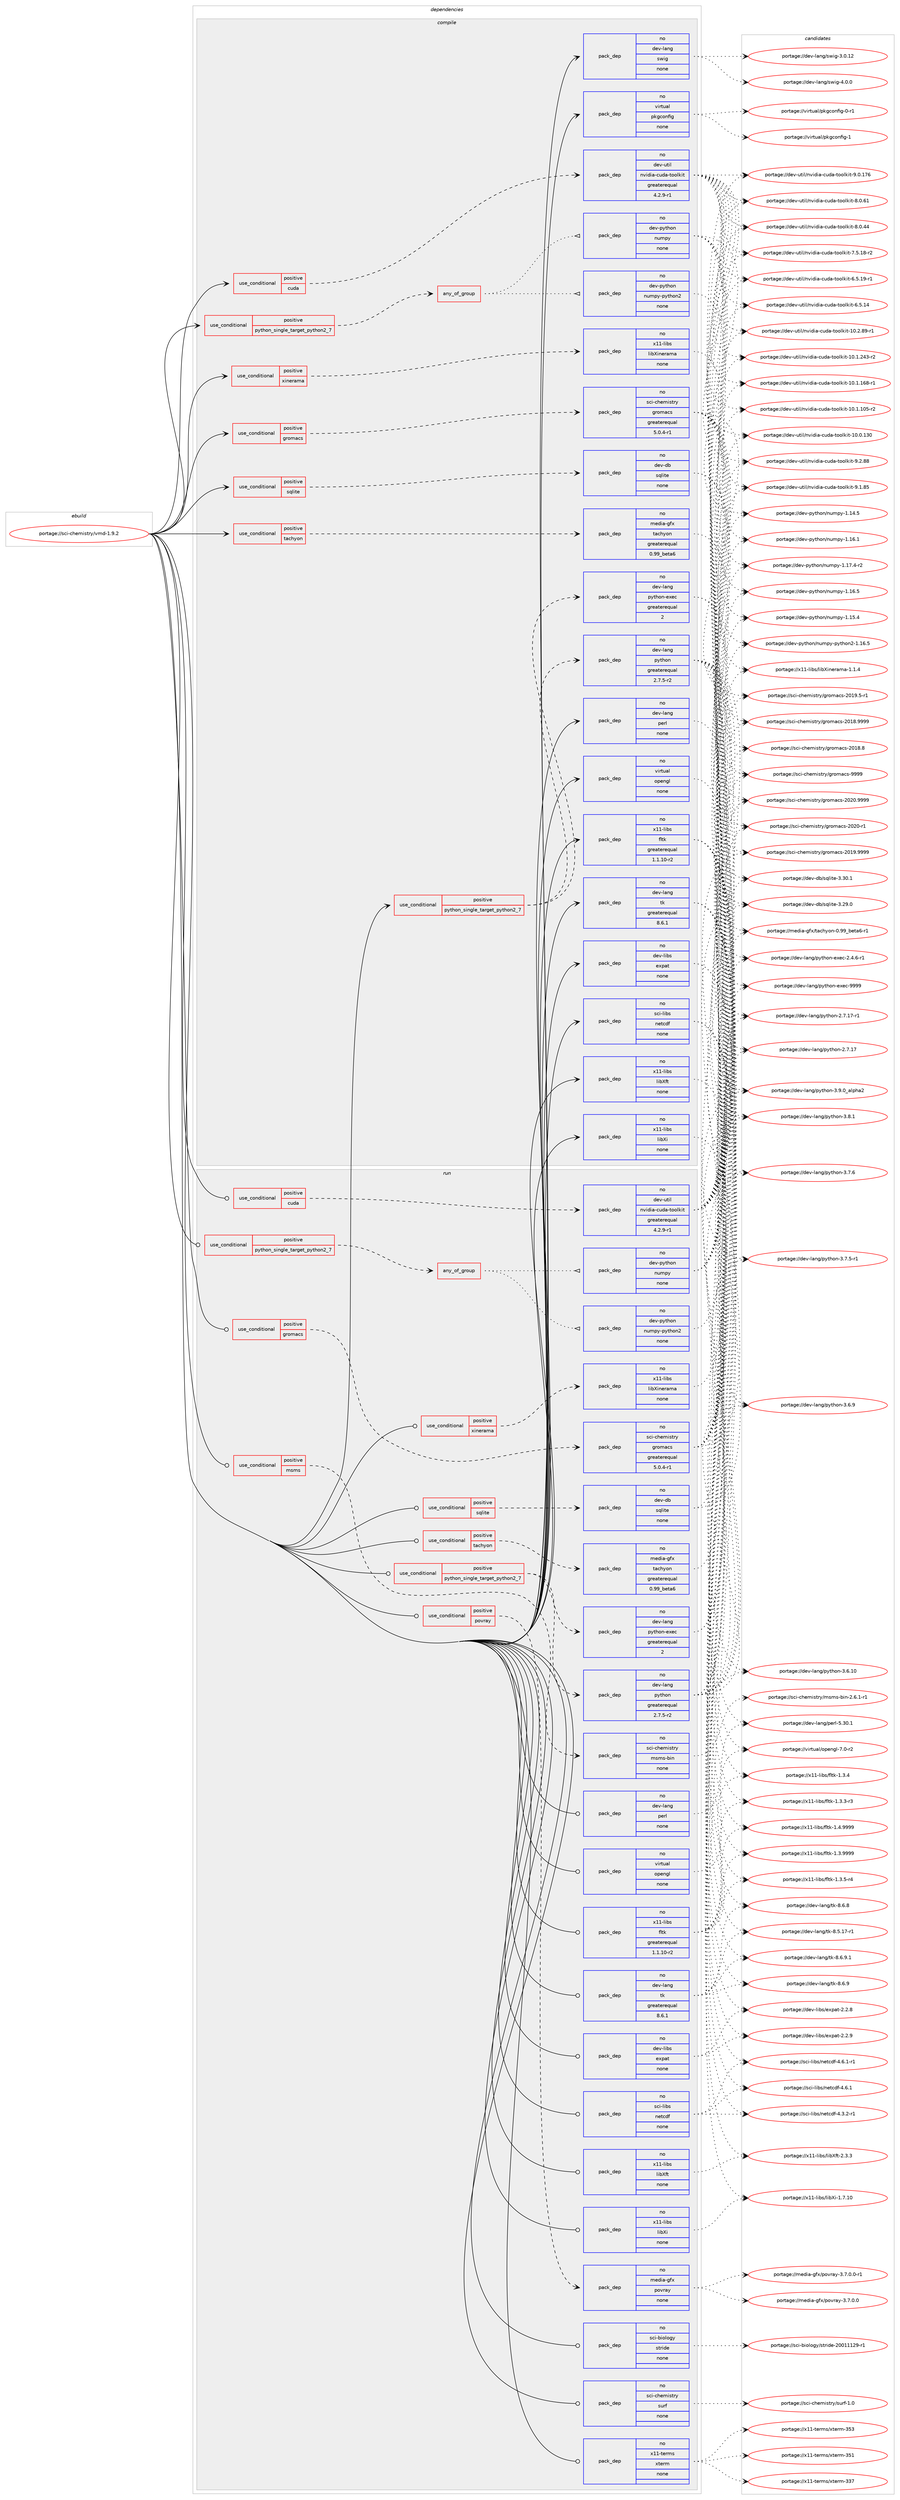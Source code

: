 digraph prolog {

# *************
# Graph options
# *************

newrank=true;
concentrate=true;
compound=true;
graph [rankdir=LR,fontname=Helvetica,fontsize=10,ranksep=1.5];#, ranksep=2.5, nodesep=0.2];
edge  [arrowhead=vee];
node  [fontname=Helvetica,fontsize=10];

# **********
# The ebuild
# **********

subgraph cluster_leftcol {
color=gray;
rank=same;
label=<<i>ebuild</i>>;
id [label="portage://sci-chemistry/vmd-1.9.2", color=red, width=4, href="../sci-chemistry/vmd-1.9.2.svg"];
}

# ****************
# The dependencies
# ****************

subgraph cluster_midcol {
color=gray;
label=<<i>dependencies</i>>;
subgraph cluster_compile {
fillcolor="#eeeeee";
style=filled;
label=<<i>compile</i>>;
subgraph cond17496 {
dependency88227 [label=<<TABLE BORDER="0" CELLBORDER="1" CELLSPACING="0" CELLPADDING="4"><TR><TD ROWSPAN="3" CELLPADDING="10">use_conditional</TD></TR><TR><TD>positive</TD></TR><TR><TD>cuda</TD></TR></TABLE>>, shape=none, color=red];
subgraph pack69171 {
dependency88228 [label=<<TABLE BORDER="0" CELLBORDER="1" CELLSPACING="0" CELLPADDING="4" WIDTH="220"><TR><TD ROWSPAN="6" CELLPADDING="30">pack_dep</TD></TR><TR><TD WIDTH="110">no</TD></TR><TR><TD>dev-util</TD></TR><TR><TD>nvidia-cuda-toolkit</TD></TR><TR><TD>greaterequal</TD></TR><TR><TD>4.2.9-r1</TD></TR></TABLE>>, shape=none, color=blue];
}
dependency88227:e -> dependency88228:w [weight=20,style="dashed",arrowhead="vee"];
}
id:e -> dependency88227:w [weight=20,style="solid",arrowhead="vee"];
subgraph cond17497 {
dependency88229 [label=<<TABLE BORDER="0" CELLBORDER="1" CELLSPACING="0" CELLPADDING="4"><TR><TD ROWSPAN="3" CELLPADDING="10">use_conditional</TD></TR><TR><TD>positive</TD></TR><TR><TD>gromacs</TD></TR></TABLE>>, shape=none, color=red];
subgraph pack69172 {
dependency88230 [label=<<TABLE BORDER="0" CELLBORDER="1" CELLSPACING="0" CELLPADDING="4" WIDTH="220"><TR><TD ROWSPAN="6" CELLPADDING="30">pack_dep</TD></TR><TR><TD WIDTH="110">no</TD></TR><TR><TD>sci-chemistry</TD></TR><TR><TD>gromacs</TD></TR><TR><TD>greaterequal</TD></TR><TR><TD>5.0.4-r1</TD></TR></TABLE>>, shape=none, color=blue];
}
dependency88229:e -> dependency88230:w [weight=20,style="dashed",arrowhead="vee"];
}
id:e -> dependency88229:w [weight=20,style="solid",arrowhead="vee"];
subgraph cond17498 {
dependency88231 [label=<<TABLE BORDER="0" CELLBORDER="1" CELLSPACING="0" CELLPADDING="4"><TR><TD ROWSPAN="3" CELLPADDING="10">use_conditional</TD></TR><TR><TD>positive</TD></TR><TR><TD>python_single_target_python2_7</TD></TR></TABLE>>, shape=none, color=red];
subgraph any1487 {
dependency88232 [label=<<TABLE BORDER="0" CELLBORDER="1" CELLSPACING="0" CELLPADDING="4"><TR><TD CELLPADDING="10">any_of_group</TD></TR></TABLE>>, shape=none, color=red];subgraph pack69173 {
dependency88233 [label=<<TABLE BORDER="0" CELLBORDER="1" CELLSPACING="0" CELLPADDING="4" WIDTH="220"><TR><TD ROWSPAN="6" CELLPADDING="30">pack_dep</TD></TR><TR><TD WIDTH="110">no</TD></TR><TR><TD>dev-python</TD></TR><TR><TD>numpy-python2</TD></TR><TR><TD>none</TD></TR><TR><TD></TD></TR></TABLE>>, shape=none, color=blue];
}
dependency88232:e -> dependency88233:w [weight=20,style="dotted",arrowhead="oinv"];
subgraph pack69174 {
dependency88234 [label=<<TABLE BORDER="0" CELLBORDER="1" CELLSPACING="0" CELLPADDING="4" WIDTH="220"><TR><TD ROWSPAN="6" CELLPADDING="30">pack_dep</TD></TR><TR><TD WIDTH="110">no</TD></TR><TR><TD>dev-python</TD></TR><TR><TD>numpy</TD></TR><TR><TD>none</TD></TR><TR><TD></TD></TR></TABLE>>, shape=none, color=blue];
}
dependency88232:e -> dependency88234:w [weight=20,style="dotted",arrowhead="oinv"];
}
dependency88231:e -> dependency88232:w [weight=20,style="dashed",arrowhead="vee"];
}
id:e -> dependency88231:w [weight=20,style="solid",arrowhead="vee"];
subgraph cond17499 {
dependency88235 [label=<<TABLE BORDER="0" CELLBORDER="1" CELLSPACING="0" CELLPADDING="4"><TR><TD ROWSPAN="3" CELLPADDING="10">use_conditional</TD></TR><TR><TD>positive</TD></TR><TR><TD>python_single_target_python2_7</TD></TR></TABLE>>, shape=none, color=red];
subgraph pack69175 {
dependency88236 [label=<<TABLE BORDER="0" CELLBORDER="1" CELLSPACING="0" CELLPADDING="4" WIDTH="220"><TR><TD ROWSPAN="6" CELLPADDING="30">pack_dep</TD></TR><TR><TD WIDTH="110">no</TD></TR><TR><TD>dev-lang</TD></TR><TR><TD>python</TD></TR><TR><TD>greaterequal</TD></TR><TR><TD>2.7.5-r2</TD></TR></TABLE>>, shape=none, color=blue];
}
dependency88235:e -> dependency88236:w [weight=20,style="dashed",arrowhead="vee"];
subgraph pack69176 {
dependency88237 [label=<<TABLE BORDER="0" CELLBORDER="1" CELLSPACING="0" CELLPADDING="4" WIDTH="220"><TR><TD ROWSPAN="6" CELLPADDING="30">pack_dep</TD></TR><TR><TD WIDTH="110">no</TD></TR><TR><TD>dev-lang</TD></TR><TR><TD>python-exec</TD></TR><TR><TD>greaterequal</TD></TR><TR><TD>2</TD></TR></TABLE>>, shape=none, color=blue];
}
dependency88235:e -> dependency88237:w [weight=20,style="dashed",arrowhead="vee"];
}
id:e -> dependency88235:w [weight=20,style="solid",arrowhead="vee"];
subgraph cond17500 {
dependency88238 [label=<<TABLE BORDER="0" CELLBORDER="1" CELLSPACING="0" CELLPADDING="4"><TR><TD ROWSPAN="3" CELLPADDING="10">use_conditional</TD></TR><TR><TD>positive</TD></TR><TR><TD>sqlite</TD></TR></TABLE>>, shape=none, color=red];
subgraph pack69177 {
dependency88239 [label=<<TABLE BORDER="0" CELLBORDER="1" CELLSPACING="0" CELLPADDING="4" WIDTH="220"><TR><TD ROWSPAN="6" CELLPADDING="30">pack_dep</TD></TR><TR><TD WIDTH="110">no</TD></TR><TR><TD>dev-db</TD></TR><TR><TD>sqlite</TD></TR><TR><TD>none</TD></TR><TR><TD></TD></TR></TABLE>>, shape=none, color=blue];
}
dependency88238:e -> dependency88239:w [weight=20,style="dashed",arrowhead="vee"];
}
id:e -> dependency88238:w [weight=20,style="solid",arrowhead="vee"];
subgraph cond17501 {
dependency88240 [label=<<TABLE BORDER="0" CELLBORDER="1" CELLSPACING="0" CELLPADDING="4"><TR><TD ROWSPAN="3" CELLPADDING="10">use_conditional</TD></TR><TR><TD>positive</TD></TR><TR><TD>tachyon</TD></TR></TABLE>>, shape=none, color=red];
subgraph pack69178 {
dependency88241 [label=<<TABLE BORDER="0" CELLBORDER="1" CELLSPACING="0" CELLPADDING="4" WIDTH="220"><TR><TD ROWSPAN="6" CELLPADDING="30">pack_dep</TD></TR><TR><TD WIDTH="110">no</TD></TR><TR><TD>media-gfx</TD></TR><TR><TD>tachyon</TD></TR><TR><TD>greaterequal</TD></TR><TR><TD>0.99_beta6</TD></TR></TABLE>>, shape=none, color=blue];
}
dependency88240:e -> dependency88241:w [weight=20,style="dashed",arrowhead="vee"];
}
id:e -> dependency88240:w [weight=20,style="solid",arrowhead="vee"];
subgraph cond17502 {
dependency88242 [label=<<TABLE BORDER="0" CELLBORDER="1" CELLSPACING="0" CELLPADDING="4"><TR><TD ROWSPAN="3" CELLPADDING="10">use_conditional</TD></TR><TR><TD>positive</TD></TR><TR><TD>xinerama</TD></TR></TABLE>>, shape=none, color=red];
subgraph pack69179 {
dependency88243 [label=<<TABLE BORDER="0" CELLBORDER="1" CELLSPACING="0" CELLPADDING="4" WIDTH="220"><TR><TD ROWSPAN="6" CELLPADDING="30">pack_dep</TD></TR><TR><TD WIDTH="110">no</TD></TR><TR><TD>x11-libs</TD></TR><TR><TD>libXinerama</TD></TR><TR><TD>none</TD></TR><TR><TD></TD></TR></TABLE>>, shape=none, color=blue];
}
dependency88242:e -> dependency88243:w [weight=20,style="dashed",arrowhead="vee"];
}
id:e -> dependency88242:w [weight=20,style="solid",arrowhead="vee"];
subgraph pack69180 {
dependency88244 [label=<<TABLE BORDER="0" CELLBORDER="1" CELLSPACING="0" CELLPADDING="4" WIDTH="220"><TR><TD ROWSPAN="6" CELLPADDING="30">pack_dep</TD></TR><TR><TD WIDTH="110">no</TD></TR><TR><TD>dev-lang</TD></TR><TR><TD>perl</TD></TR><TR><TD>none</TD></TR><TR><TD></TD></TR></TABLE>>, shape=none, color=blue];
}
id:e -> dependency88244:w [weight=20,style="solid",arrowhead="vee"];
subgraph pack69181 {
dependency88245 [label=<<TABLE BORDER="0" CELLBORDER="1" CELLSPACING="0" CELLPADDING="4" WIDTH="220"><TR><TD ROWSPAN="6" CELLPADDING="30">pack_dep</TD></TR><TR><TD WIDTH="110">no</TD></TR><TR><TD>dev-lang</TD></TR><TR><TD>swig</TD></TR><TR><TD>none</TD></TR><TR><TD></TD></TR></TABLE>>, shape=none, color=blue];
}
id:e -> dependency88245:w [weight=20,style="solid",arrowhead="vee"];
subgraph pack69182 {
dependency88246 [label=<<TABLE BORDER="0" CELLBORDER="1" CELLSPACING="0" CELLPADDING="4" WIDTH="220"><TR><TD ROWSPAN="6" CELLPADDING="30">pack_dep</TD></TR><TR><TD WIDTH="110">no</TD></TR><TR><TD>dev-lang</TD></TR><TR><TD>tk</TD></TR><TR><TD>greaterequal</TD></TR><TR><TD>8.6.1</TD></TR></TABLE>>, shape=none, color=blue];
}
id:e -> dependency88246:w [weight=20,style="solid",arrowhead="vee"];
subgraph pack69183 {
dependency88247 [label=<<TABLE BORDER="0" CELLBORDER="1" CELLSPACING="0" CELLPADDING="4" WIDTH="220"><TR><TD ROWSPAN="6" CELLPADDING="30">pack_dep</TD></TR><TR><TD WIDTH="110">no</TD></TR><TR><TD>dev-libs</TD></TR><TR><TD>expat</TD></TR><TR><TD>none</TD></TR><TR><TD></TD></TR></TABLE>>, shape=none, color=blue];
}
id:e -> dependency88247:w [weight=20,style="solid",arrowhead="vee"];
subgraph pack69184 {
dependency88248 [label=<<TABLE BORDER="0" CELLBORDER="1" CELLSPACING="0" CELLPADDING="4" WIDTH="220"><TR><TD ROWSPAN="6" CELLPADDING="30">pack_dep</TD></TR><TR><TD WIDTH="110">no</TD></TR><TR><TD>sci-libs</TD></TR><TR><TD>netcdf</TD></TR><TR><TD>none</TD></TR><TR><TD></TD></TR></TABLE>>, shape=none, color=blue];
}
id:e -> dependency88248:w [weight=20,style="solid",arrowhead="vee"];
subgraph pack69185 {
dependency88249 [label=<<TABLE BORDER="0" CELLBORDER="1" CELLSPACING="0" CELLPADDING="4" WIDTH="220"><TR><TD ROWSPAN="6" CELLPADDING="30">pack_dep</TD></TR><TR><TD WIDTH="110">no</TD></TR><TR><TD>virtual</TD></TR><TR><TD>opengl</TD></TR><TR><TD>none</TD></TR><TR><TD></TD></TR></TABLE>>, shape=none, color=blue];
}
id:e -> dependency88249:w [weight=20,style="solid",arrowhead="vee"];
subgraph pack69186 {
dependency88250 [label=<<TABLE BORDER="0" CELLBORDER="1" CELLSPACING="0" CELLPADDING="4" WIDTH="220"><TR><TD ROWSPAN="6" CELLPADDING="30">pack_dep</TD></TR><TR><TD WIDTH="110">no</TD></TR><TR><TD>virtual</TD></TR><TR><TD>pkgconfig</TD></TR><TR><TD>none</TD></TR><TR><TD></TD></TR></TABLE>>, shape=none, color=blue];
}
id:e -> dependency88250:w [weight=20,style="solid",arrowhead="vee"];
subgraph pack69187 {
dependency88251 [label=<<TABLE BORDER="0" CELLBORDER="1" CELLSPACING="0" CELLPADDING="4" WIDTH="220"><TR><TD ROWSPAN="6" CELLPADDING="30">pack_dep</TD></TR><TR><TD WIDTH="110">no</TD></TR><TR><TD>x11-libs</TD></TR><TR><TD>fltk</TD></TR><TR><TD>greaterequal</TD></TR><TR><TD>1.1.10-r2</TD></TR></TABLE>>, shape=none, color=blue];
}
id:e -> dependency88251:w [weight=20,style="solid",arrowhead="vee"];
subgraph pack69188 {
dependency88252 [label=<<TABLE BORDER="0" CELLBORDER="1" CELLSPACING="0" CELLPADDING="4" WIDTH="220"><TR><TD ROWSPAN="6" CELLPADDING="30">pack_dep</TD></TR><TR><TD WIDTH="110">no</TD></TR><TR><TD>x11-libs</TD></TR><TR><TD>libXft</TD></TR><TR><TD>none</TD></TR><TR><TD></TD></TR></TABLE>>, shape=none, color=blue];
}
id:e -> dependency88252:w [weight=20,style="solid",arrowhead="vee"];
subgraph pack69189 {
dependency88253 [label=<<TABLE BORDER="0" CELLBORDER="1" CELLSPACING="0" CELLPADDING="4" WIDTH="220"><TR><TD ROWSPAN="6" CELLPADDING="30">pack_dep</TD></TR><TR><TD WIDTH="110">no</TD></TR><TR><TD>x11-libs</TD></TR><TR><TD>libXi</TD></TR><TR><TD>none</TD></TR><TR><TD></TD></TR></TABLE>>, shape=none, color=blue];
}
id:e -> dependency88253:w [weight=20,style="solid",arrowhead="vee"];
}
subgraph cluster_compileandrun {
fillcolor="#eeeeee";
style=filled;
label=<<i>compile and run</i>>;
}
subgraph cluster_run {
fillcolor="#eeeeee";
style=filled;
label=<<i>run</i>>;
subgraph cond17503 {
dependency88254 [label=<<TABLE BORDER="0" CELLBORDER="1" CELLSPACING="0" CELLPADDING="4"><TR><TD ROWSPAN="3" CELLPADDING="10">use_conditional</TD></TR><TR><TD>positive</TD></TR><TR><TD>cuda</TD></TR></TABLE>>, shape=none, color=red];
subgraph pack69190 {
dependency88255 [label=<<TABLE BORDER="0" CELLBORDER="1" CELLSPACING="0" CELLPADDING="4" WIDTH="220"><TR><TD ROWSPAN="6" CELLPADDING="30">pack_dep</TD></TR><TR><TD WIDTH="110">no</TD></TR><TR><TD>dev-util</TD></TR><TR><TD>nvidia-cuda-toolkit</TD></TR><TR><TD>greaterequal</TD></TR><TR><TD>4.2.9-r1</TD></TR></TABLE>>, shape=none, color=blue];
}
dependency88254:e -> dependency88255:w [weight=20,style="dashed",arrowhead="vee"];
}
id:e -> dependency88254:w [weight=20,style="solid",arrowhead="odot"];
subgraph cond17504 {
dependency88256 [label=<<TABLE BORDER="0" CELLBORDER="1" CELLSPACING="0" CELLPADDING="4"><TR><TD ROWSPAN="3" CELLPADDING="10">use_conditional</TD></TR><TR><TD>positive</TD></TR><TR><TD>gromacs</TD></TR></TABLE>>, shape=none, color=red];
subgraph pack69191 {
dependency88257 [label=<<TABLE BORDER="0" CELLBORDER="1" CELLSPACING="0" CELLPADDING="4" WIDTH="220"><TR><TD ROWSPAN="6" CELLPADDING="30">pack_dep</TD></TR><TR><TD WIDTH="110">no</TD></TR><TR><TD>sci-chemistry</TD></TR><TR><TD>gromacs</TD></TR><TR><TD>greaterequal</TD></TR><TR><TD>5.0.4-r1</TD></TR></TABLE>>, shape=none, color=blue];
}
dependency88256:e -> dependency88257:w [weight=20,style="dashed",arrowhead="vee"];
}
id:e -> dependency88256:w [weight=20,style="solid",arrowhead="odot"];
subgraph cond17505 {
dependency88258 [label=<<TABLE BORDER="0" CELLBORDER="1" CELLSPACING="0" CELLPADDING="4"><TR><TD ROWSPAN="3" CELLPADDING="10">use_conditional</TD></TR><TR><TD>positive</TD></TR><TR><TD>msms</TD></TR></TABLE>>, shape=none, color=red];
subgraph pack69192 {
dependency88259 [label=<<TABLE BORDER="0" CELLBORDER="1" CELLSPACING="0" CELLPADDING="4" WIDTH="220"><TR><TD ROWSPAN="6" CELLPADDING="30">pack_dep</TD></TR><TR><TD WIDTH="110">no</TD></TR><TR><TD>sci-chemistry</TD></TR><TR><TD>msms-bin</TD></TR><TR><TD>none</TD></TR><TR><TD></TD></TR></TABLE>>, shape=none, color=blue];
}
dependency88258:e -> dependency88259:w [weight=20,style="dashed",arrowhead="vee"];
}
id:e -> dependency88258:w [weight=20,style="solid",arrowhead="odot"];
subgraph cond17506 {
dependency88260 [label=<<TABLE BORDER="0" CELLBORDER="1" CELLSPACING="0" CELLPADDING="4"><TR><TD ROWSPAN="3" CELLPADDING="10">use_conditional</TD></TR><TR><TD>positive</TD></TR><TR><TD>povray</TD></TR></TABLE>>, shape=none, color=red];
subgraph pack69193 {
dependency88261 [label=<<TABLE BORDER="0" CELLBORDER="1" CELLSPACING="0" CELLPADDING="4" WIDTH="220"><TR><TD ROWSPAN="6" CELLPADDING="30">pack_dep</TD></TR><TR><TD WIDTH="110">no</TD></TR><TR><TD>media-gfx</TD></TR><TR><TD>povray</TD></TR><TR><TD>none</TD></TR><TR><TD></TD></TR></TABLE>>, shape=none, color=blue];
}
dependency88260:e -> dependency88261:w [weight=20,style="dashed",arrowhead="vee"];
}
id:e -> dependency88260:w [weight=20,style="solid",arrowhead="odot"];
subgraph cond17507 {
dependency88262 [label=<<TABLE BORDER="0" CELLBORDER="1" CELLSPACING="0" CELLPADDING="4"><TR><TD ROWSPAN="3" CELLPADDING="10">use_conditional</TD></TR><TR><TD>positive</TD></TR><TR><TD>python_single_target_python2_7</TD></TR></TABLE>>, shape=none, color=red];
subgraph any1488 {
dependency88263 [label=<<TABLE BORDER="0" CELLBORDER="1" CELLSPACING="0" CELLPADDING="4"><TR><TD CELLPADDING="10">any_of_group</TD></TR></TABLE>>, shape=none, color=red];subgraph pack69194 {
dependency88264 [label=<<TABLE BORDER="0" CELLBORDER="1" CELLSPACING="0" CELLPADDING="4" WIDTH="220"><TR><TD ROWSPAN="6" CELLPADDING="30">pack_dep</TD></TR><TR><TD WIDTH="110">no</TD></TR><TR><TD>dev-python</TD></TR><TR><TD>numpy-python2</TD></TR><TR><TD>none</TD></TR><TR><TD></TD></TR></TABLE>>, shape=none, color=blue];
}
dependency88263:e -> dependency88264:w [weight=20,style="dotted",arrowhead="oinv"];
subgraph pack69195 {
dependency88265 [label=<<TABLE BORDER="0" CELLBORDER="1" CELLSPACING="0" CELLPADDING="4" WIDTH="220"><TR><TD ROWSPAN="6" CELLPADDING="30">pack_dep</TD></TR><TR><TD WIDTH="110">no</TD></TR><TR><TD>dev-python</TD></TR><TR><TD>numpy</TD></TR><TR><TD>none</TD></TR><TR><TD></TD></TR></TABLE>>, shape=none, color=blue];
}
dependency88263:e -> dependency88265:w [weight=20,style="dotted",arrowhead="oinv"];
}
dependency88262:e -> dependency88263:w [weight=20,style="dashed",arrowhead="vee"];
}
id:e -> dependency88262:w [weight=20,style="solid",arrowhead="odot"];
subgraph cond17508 {
dependency88266 [label=<<TABLE BORDER="0" CELLBORDER="1" CELLSPACING="0" CELLPADDING="4"><TR><TD ROWSPAN="3" CELLPADDING="10">use_conditional</TD></TR><TR><TD>positive</TD></TR><TR><TD>python_single_target_python2_7</TD></TR></TABLE>>, shape=none, color=red];
subgraph pack69196 {
dependency88267 [label=<<TABLE BORDER="0" CELLBORDER="1" CELLSPACING="0" CELLPADDING="4" WIDTH="220"><TR><TD ROWSPAN="6" CELLPADDING="30">pack_dep</TD></TR><TR><TD WIDTH="110">no</TD></TR><TR><TD>dev-lang</TD></TR><TR><TD>python</TD></TR><TR><TD>greaterequal</TD></TR><TR><TD>2.7.5-r2</TD></TR></TABLE>>, shape=none, color=blue];
}
dependency88266:e -> dependency88267:w [weight=20,style="dashed",arrowhead="vee"];
subgraph pack69197 {
dependency88268 [label=<<TABLE BORDER="0" CELLBORDER="1" CELLSPACING="0" CELLPADDING="4" WIDTH="220"><TR><TD ROWSPAN="6" CELLPADDING="30">pack_dep</TD></TR><TR><TD WIDTH="110">no</TD></TR><TR><TD>dev-lang</TD></TR><TR><TD>python-exec</TD></TR><TR><TD>greaterequal</TD></TR><TR><TD>2</TD></TR></TABLE>>, shape=none, color=blue];
}
dependency88266:e -> dependency88268:w [weight=20,style="dashed",arrowhead="vee"];
}
id:e -> dependency88266:w [weight=20,style="solid",arrowhead="odot"];
subgraph cond17509 {
dependency88269 [label=<<TABLE BORDER="0" CELLBORDER="1" CELLSPACING="0" CELLPADDING="4"><TR><TD ROWSPAN="3" CELLPADDING="10">use_conditional</TD></TR><TR><TD>positive</TD></TR><TR><TD>sqlite</TD></TR></TABLE>>, shape=none, color=red];
subgraph pack69198 {
dependency88270 [label=<<TABLE BORDER="0" CELLBORDER="1" CELLSPACING="0" CELLPADDING="4" WIDTH="220"><TR><TD ROWSPAN="6" CELLPADDING="30">pack_dep</TD></TR><TR><TD WIDTH="110">no</TD></TR><TR><TD>dev-db</TD></TR><TR><TD>sqlite</TD></TR><TR><TD>none</TD></TR><TR><TD></TD></TR></TABLE>>, shape=none, color=blue];
}
dependency88269:e -> dependency88270:w [weight=20,style="dashed",arrowhead="vee"];
}
id:e -> dependency88269:w [weight=20,style="solid",arrowhead="odot"];
subgraph cond17510 {
dependency88271 [label=<<TABLE BORDER="0" CELLBORDER="1" CELLSPACING="0" CELLPADDING="4"><TR><TD ROWSPAN="3" CELLPADDING="10">use_conditional</TD></TR><TR><TD>positive</TD></TR><TR><TD>tachyon</TD></TR></TABLE>>, shape=none, color=red];
subgraph pack69199 {
dependency88272 [label=<<TABLE BORDER="0" CELLBORDER="1" CELLSPACING="0" CELLPADDING="4" WIDTH="220"><TR><TD ROWSPAN="6" CELLPADDING="30">pack_dep</TD></TR><TR><TD WIDTH="110">no</TD></TR><TR><TD>media-gfx</TD></TR><TR><TD>tachyon</TD></TR><TR><TD>greaterequal</TD></TR><TR><TD>0.99_beta6</TD></TR></TABLE>>, shape=none, color=blue];
}
dependency88271:e -> dependency88272:w [weight=20,style="dashed",arrowhead="vee"];
}
id:e -> dependency88271:w [weight=20,style="solid",arrowhead="odot"];
subgraph cond17511 {
dependency88273 [label=<<TABLE BORDER="0" CELLBORDER="1" CELLSPACING="0" CELLPADDING="4"><TR><TD ROWSPAN="3" CELLPADDING="10">use_conditional</TD></TR><TR><TD>positive</TD></TR><TR><TD>xinerama</TD></TR></TABLE>>, shape=none, color=red];
subgraph pack69200 {
dependency88274 [label=<<TABLE BORDER="0" CELLBORDER="1" CELLSPACING="0" CELLPADDING="4" WIDTH="220"><TR><TD ROWSPAN="6" CELLPADDING="30">pack_dep</TD></TR><TR><TD WIDTH="110">no</TD></TR><TR><TD>x11-libs</TD></TR><TR><TD>libXinerama</TD></TR><TR><TD>none</TD></TR><TR><TD></TD></TR></TABLE>>, shape=none, color=blue];
}
dependency88273:e -> dependency88274:w [weight=20,style="dashed",arrowhead="vee"];
}
id:e -> dependency88273:w [weight=20,style="solid",arrowhead="odot"];
subgraph pack69201 {
dependency88275 [label=<<TABLE BORDER="0" CELLBORDER="1" CELLSPACING="0" CELLPADDING="4" WIDTH="220"><TR><TD ROWSPAN="6" CELLPADDING="30">pack_dep</TD></TR><TR><TD WIDTH="110">no</TD></TR><TR><TD>dev-lang</TD></TR><TR><TD>perl</TD></TR><TR><TD>none</TD></TR><TR><TD></TD></TR></TABLE>>, shape=none, color=blue];
}
id:e -> dependency88275:w [weight=20,style="solid",arrowhead="odot"];
subgraph pack69202 {
dependency88276 [label=<<TABLE BORDER="0" CELLBORDER="1" CELLSPACING="0" CELLPADDING="4" WIDTH="220"><TR><TD ROWSPAN="6" CELLPADDING="30">pack_dep</TD></TR><TR><TD WIDTH="110">no</TD></TR><TR><TD>dev-lang</TD></TR><TR><TD>tk</TD></TR><TR><TD>greaterequal</TD></TR><TR><TD>8.6.1</TD></TR></TABLE>>, shape=none, color=blue];
}
id:e -> dependency88276:w [weight=20,style="solid",arrowhead="odot"];
subgraph pack69203 {
dependency88277 [label=<<TABLE BORDER="0" CELLBORDER="1" CELLSPACING="0" CELLPADDING="4" WIDTH="220"><TR><TD ROWSPAN="6" CELLPADDING="30">pack_dep</TD></TR><TR><TD WIDTH="110">no</TD></TR><TR><TD>dev-libs</TD></TR><TR><TD>expat</TD></TR><TR><TD>none</TD></TR><TR><TD></TD></TR></TABLE>>, shape=none, color=blue];
}
id:e -> dependency88277:w [weight=20,style="solid",arrowhead="odot"];
subgraph pack69204 {
dependency88278 [label=<<TABLE BORDER="0" CELLBORDER="1" CELLSPACING="0" CELLPADDING="4" WIDTH="220"><TR><TD ROWSPAN="6" CELLPADDING="30">pack_dep</TD></TR><TR><TD WIDTH="110">no</TD></TR><TR><TD>sci-biology</TD></TR><TR><TD>stride</TD></TR><TR><TD>none</TD></TR><TR><TD></TD></TR></TABLE>>, shape=none, color=blue];
}
id:e -> dependency88278:w [weight=20,style="solid",arrowhead="odot"];
subgraph pack69205 {
dependency88279 [label=<<TABLE BORDER="0" CELLBORDER="1" CELLSPACING="0" CELLPADDING="4" WIDTH="220"><TR><TD ROWSPAN="6" CELLPADDING="30">pack_dep</TD></TR><TR><TD WIDTH="110">no</TD></TR><TR><TD>sci-chemistry</TD></TR><TR><TD>surf</TD></TR><TR><TD>none</TD></TR><TR><TD></TD></TR></TABLE>>, shape=none, color=blue];
}
id:e -> dependency88279:w [weight=20,style="solid",arrowhead="odot"];
subgraph pack69206 {
dependency88280 [label=<<TABLE BORDER="0" CELLBORDER="1" CELLSPACING="0" CELLPADDING="4" WIDTH="220"><TR><TD ROWSPAN="6" CELLPADDING="30">pack_dep</TD></TR><TR><TD WIDTH="110">no</TD></TR><TR><TD>sci-libs</TD></TR><TR><TD>netcdf</TD></TR><TR><TD>none</TD></TR><TR><TD></TD></TR></TABLE>>, shape=none, color=blue];
}
id:e -> dependency88280:w [weight=20,style="solid",arrowhead="odot"];
subgraph pack69207 {
dependency88281 [label=<<TABLE BORDER="0" CELLBORDER="1" CELLSPACING="0" CELLPADDING="4" WIDTH="220"><TR><TD ROWSPAN="6" CELLPADDING="30">pack_dep</TD></TR><TR><TD WIDTH="110">no</TD></TR><TR><TD>virtual</TD></TR><TR><TD>opengl</TD></TR><TR><TD>none</TD></TR><TR><TD></TD></TR></TABLE>>, shape=none, color=blue];
}
id:e -> dependency88281:w [weight=20,style="solid",arrowhead="odot"];
subgraph pack69208 {
dependency88282 [label=<<TABLE BORDER="0" CELLBORDER="1" CELLSPACING="0" CELLPADDING="4" WIDTH="220"><TR><TD ROWSPAN="6" CELLPADDING="30">pack_dep</TD></TR><TR><TD WIDTH="110">no</TD></TR><TR><TD>x11-libs</TD></TR><TR><TD>fltk</TD></TR><TR><TD>greaterequal</TD></TR><TR><TD>1.1.10-r2</TD></TR></TABLE>>, shape=none, color=blue];
}
id:e -> dependency88282:w [weight=20,style="solid",arrowhead="odot"];
subgraph pack69209 {
dependency88283 [label=<<TABLE BORDER="0" CELLBORDER="1" CELLSPACING="0" CELLPADDING="4" WIDTH="220"><TR><TD ROWSPAN="6" CELLPADDING="30">pack_dep</TD></TR><TR><TD WIDTH="110">no</TD></TR><TR><TD>x11-libs</TD></TR><TR><TD>libXft</TD></TR><TR><TD>none</TD></TR><TR><TD></TD></TR></TABLE>>, shape=none, color=blue];
}
id:e -> dependency88283:w [weight=20,style="solid",arrowhead="odot"];
subgraph pack69210 {
dependency88284 [label=<<TABLE BORDER="0" CELLBORDER="1" CELLSPACING="0" CELLPADDING="4" WIDTH="220"><TR><TD ROWSPAN="6" CELLPADDING="30">pack_dep</TD></TR><TR><TD WIDTH="110">no</TD></TR><TR><TD>x11-libs</TD></TR><TR><TD>libXi</TD></TR><TR><TD>none</TD></TR><TR><TD></TD></TR></TABLE>>, shape=none, color=blue];
}
id:e -> dependency88284:w [weight=20,style="solid",arrowhead="odot"];
subgraph pack69211 {
dependency88285 [label=<<TABLE BORDER="0" CELLBORDER="1" CELLSPACING="0" CELLPADDING="4" WIDTH="220"><TR><TD ROWSPAN="6" CELLPADDING="30">pack_dep</TD></TR><TR><TD WIDTH="110">no</TD></TR><TR><TD>x11-terms</TD></TR><TR><TD>xterm</TD></TR><TR><TD>none</TD></TR><TR><TD></TD></TR></TABLE>>, shape=none, color=blue];
}
id:e -> dependency88285:w [weight=20,style="solid",arrowhead="odot"];
}
}

# **************
# The candidates
# **************

subgraph cluster_choices {
rank=same;
color=gray;
label=<<i>candidates</i>>;

subgraph choice69171 {
color=black;
nodesep=1;
choice1001011184511711610510847110118105100105974599117100974511611111110810710511645574650465656 [label="portage://dev-util/nvidia-cuda-toolkit-9.2.88", color=red, width=4,href="../dev-util/nvidia-cuda-toolkit-9.2.88.svg"];
choice1001011184511711610510847110118105100105974599117100974511611111110810710511645574649465653 [label="portage://dev-util/nvidia-cuda-toolkit-9.1.85", color=red, width=4,href="../dev-util/nvidia-cuda-toolkit-9.1.85.svg"];
choice100101118451171161051084711011810510010597459911710097451161111111081071051164557464846495554 [label="portage://dev-util/nvidia-cuda-toolkit-9.0.176", color=red, width=4,href="../dev-util/nvidia-cuda-toolkit-9.0.176.svg"];
choice1001011184511711610510847110118105100105974599117100974511611111110810710511645564648465449 [label="portage://dev-util/nvidia-cuda-toolkit-8.0.61", color=red, width=4,href="../dev-util/nvidia-cuda-toolkit-8.0.61.svg"];
choice1001011184511711610510847110118105100105974599117100974511611111110810710511645564648465252 [label="portage://dev-util/nvidia-cuda-toolkit-8.0.44", color=red, width=4,href="../dev-util/nvidia-cuda-toolkit-8.0.44.svg"];
choice10010111845117116105108471101181051001059745991171009745116111111108107105116455546534649564511450 [label="portage://dev-util/nvidia-cuda-toolkit-7.5.18-r2", color=red, width=4,href="../dev-util/nvidia-cuda-toolkit-7.5.18-r2.svg"];
choice10010111845117116105108471101181051001059745991171009745116111111108107105116455446534649574511449 [label="portage://dev-util/nvidia-cuda-toolkit-6.5.19-r1", color=red, width=4,href="../dev-util/nvidia-cuda-toolkit-6.5.19-r1.svg"];
choice1001011184511711610510847110118105100105974599117100974511611111110810710511645544653464952 [label="portage://dev-util/nvidia-cuda-toolkit-6.5.14", color=red, width=4,href="../dev-util/nvidia-cuda-toolkit-6.5.14.svg"];
choice1001011184511711610510847110118105100105974599117100974511611111110810710511645494846504656574511449 [label="portage://dev-util/nvidia-cuda-toolkit-10.2.89-r1", color=red, width=4,href="../dev-util/nvidia-cuda-toolkit-10.2.89-r1.svg"];
choice100101118451171161051084711011810510010597459911710097451161111111081071051164549484649465052514511450 [label="portage://dev-util/nvidia-cuda-toolkit-10.1.243-r2", color=red, width=4,href="../dev-util/nvidia-cuda-toolkit-10.1.243-r2.svg"];
choice100101118451171161051084711011810510010597459911710097451161111111081071051164549484649464954564511449 [label="portage://dev-util/nvidia-cuda-toolkit-10.1.168-r1", color=red, width=4,href="../dev-util/nvidia-cuda-toolkit-10.1.168-r1.svg"];
choice100101118451171161051084711011810510010597459911710097451161111111081071051164549484649464948534511450 [label="portage://dev-util/nvidia-cuda-toolkit-10.1.105-r2", color=red, width=4,href="../dev-util/nvidia-cuda-toolkit-10.1.105-r2.svg"];
choice10010111845117116105108471101181051001059745991171009745116111111108107105116454948464846495148 [label="portage://dev-util/nvidia-cuda-toolkit-10.0.130", color=red, width=4,href="../dev-util/nvidia-cuda-toolkit-10.0.130.svg"];
dependency88228:e -> choice1001011184511711610510847110118105100105974599117100974511611111110810710511645574650465656:w [style=dotted,weight="100"];
dependency88228:e -> choice1001011184511711610510847110118105100105974599117100974511611111110810710511645574649465653:w [style=dotted,weight="100"];
dependency88228:e -> choice100101118451171161051084711011810510010597459911710097451161111111081071051164557464846495554:w [style=dotted,weight="100"];
dependency88228:e -> choice1001011184511711610510847110118105100105974599117100974511611111110810710511645564648465449:w [style=dotted,weight="100"];
dependency88228:e -> choice1001011184511711610510847110118105100105974599117100974511611111110810710511645564648465252:w [style=dotted,weight="100"];
dependency88228:e -> choice10010111845117116105108471101181051001059745991171009745116111111108107105116455546534649564511450:w [style=dotted,weight="100"];
dependency88228:e -> choice10010111845117116105108471101181051001059745991171009745116111111108107105116455446534649574511449:w [style=dotted,weight="100"];
dependency88228:e -> choice1001011184511711610510847110118105100105974599117100974511611111110810710511645544653464952:w [style=dotted,weight="100"];
dependency88228:e -> choice1001011184511711610510847110118105100105974599117100974511611111110810710511645494846504656574511449:w [style=dotted,weight="100"];
dependency88228:e -> choice100101118451171161051084711011810510010597459911710097451161111111081071051164549484649465052514511450:w [style=dotted,weight="100"];
dependency88228:e -> choice100101118451171161051084711011810510010597459911710097451161111111081071051164549484649464954564511449:w [style=dotted,weight="100"];
dependency88228:e -> choice100101118451171161051084711011810510010597459911710097451161111111081071051164549484649464948534511450:w [style=dotted,weight="100"];
dependency88228:e -> choice10010111845117116105108471101181051001059745991171009745116111111108107105116454948464846495148:w [style=dotted,weight="100"];
}
subgraph choice69172 {
color=black;
nodesep=1;
choice1159910545991041011091051151161141214710311411110997991154557575757 [label="portage://sci-chemistry/gromacs-9999", color=red, width=4,href="../sci-chemistry/gromacs-9999.svg"];
choice11599105459910410110910511511611412147103114111109979911545504850484657575757 [label="portage://sci-chemistry/gromacs-2020.9999", color=red, width=4,href="../sci-chemistry/gromacs-2020.9999.svg"];
choice11599105459910410110910511511611412147103114111109979911545504850484511449 [label="portage://sci-chemistry/gromacs-2020-r1", color=red, width=4,href="../sci-chemistry/gromacs-2020-r1.svg"];
choice11599105459910410110910511511611412147103114111109979911545504849574657575757 [label="portage://sci-chemistry/gromacs-2019.9999", color=red, width=4,href="../sci-chemistry/gromacs-2019.9999.svg"];
choice115991054599104101109105115116114121471031141111099799115455048495746534511449 [label="portage://sci-chemistry/gromacs-2019.5-r1", color=red, width=4,href="../sci-chemistry/gromacs-2019.5-r1.svg"];
choice11599105459910410110910511511611412147103114111109979911545504849564657575757 [label="portage://sci-chemistry/gromacs-2018.9999", color=red, width=4,href="../sci-chemistry/gromacs-2018.9999.svg"];
choice11599105459910410110910511511611412147103114111109979911545504849564656 [label="portage://sci-chemistry/gromacs-2018.8", color=red, width=4,href="../sci-chemistry/gromacs-2018.8.svg"];
dependency88230:e -> choice1159910545991041011091051151161141214710311411110997991154557575757:w [style=dotted,weight="100"];
dependency88230:e -> choice11599105459910410110910511511611412147103114111109979911545504850484657575757:w [style=dotted,weight="100"];
dependency88230:e -> choice11599105459910410110910511511611412147103114111109979911545504850484511449:w [style=dotted,weight="100"];
dependency88230:e -> choice11599105459910410110910511511611412147103114111109979911545504849574657575757:w [style=dotted,weight="100"];
dependency88230:e -> choice115991054599104101109105115116114121471031141111099799115455048495746534511449:w [style=dotted,weight="100"];
dependency88230:e -> choice11599105459910410110910511511611412147103114111109979911545504849564657575757:w [style=dotted,weight="100"];
dependency88230:e -> choice11599105459910410110910511511611412147103114111109979911545504849564656:w [style=dotted,weight="100"];
}
subgraph choice69173 {
color=black;
nodesep=1;
choice1001011184511212111610411111047110117109112121451121211161041111105045494649544653 [label="portage://dev-python/numpy-python2-1.16.5", color=red, width=4,href="../dev-python/numpy-python2-1.16.5.svg"];
dependency88233:e -> choice1001011184511212111610411111047110117109112121451121211161041111105045494649544653:w [style=dotted,weight="100"];
}
subgraph choice69174 {
color=black;
nodesep=1;
choice1001011184511212111610411111047110117109112121454946495546524511450 [label="portage://dev-python/numpy-1.17.4-r2", color=red, width=4,href="../dev-python/numpy-1.17.4-r2.svg"];
choice100101118451121211161041111104711011710911212145494649544653 [label="portage://dev-python/numpy-1.16.5", color=red, width=4,href="../dev-python/numpy-1.16.5.svg"];
choice100101118451121211161041111104711011710911212145494649544649 [label="portage://dev-python/numpy-1.16.1", color=red, width=4,href="../dev-python/numpy-1.16.1.svg"];
choice100101118451121211161041111104711011710911212145494649534652 [label="portage://dev-python/numpy-1.15.4", color=red, width=4,href="../dev-python/numpy-1.15.4.svg"];
choice100101118451121211161041111104711011710911212145494649524653 [label="portage://dev-python/numpy-1.14.5", color=red, width=4,href="../dev-python/numpy-1.14.5.svg"];
dependency88234:e -> choice1001011184511212111610411111047110117109112121454946495546524511450:w [style=dotted,weight="100"];
dependency88234:e -> choice100101118451121211161041111104711011710911212145494649544653:w [style=dotted,weight="100"];
dependency88234:e -> choice100101118451121211161041111104711011710911212145494649544649:w [style=dotted,weight="100"];
dependency88234:e -> choice100101118451121211161041111104711011710911212145494649534652:w [style=dotted,weight="100"];
dependency88234:e -> choice100101118451121211161041111104711011710911212145494649524653:w [style=dotted,weight="100"];
}
subgraph choice69175 {
color=black;
nodesep=1;
choice10010111845108971101034711212111610411111045514657464895971081121049750 [label="portage://dev-lang/python-3.9.0_alpha2", color=red, width=4,href="../dev-lang/python-3.9.0_alpha2.svg"];
choice100101118451089711010347112121116104111110455146564649 [label="portage://dev-lang/python-3.8.1", color=red, width=4,href="../dev-lang/python-3.8.1.svg"];
choice100101118451089711010347112121116104111110455146554654 [label="portage://dev-lang/python-3.7.6", color=red, width=4,href="../dev-lang/python-3.7.6.svg"];
choice1001011184510897110103471121211161041111104551465546534511449 [label="portage://dev-lang/python-3.7.5-r1", color=red, width=4,href="../dev-lang/python-3.7.5-r1.svg"];
choice100101118451089711010347112121116104111110455146544657 [label="portage://dev-lang/python-3.6.9", color=red, width=4,href="../dev-lang/python-3.6.9.svg"];
choice10010111845108971101034711212111610411111045514654464948 [label="portage://dev-lang/python-3.6.10", color=red, width=4,href="../dev-lang/python-3.6.10.svg"];
choice100101118451089711010347112121116104111110455046554649554511449 [label="portage://dev-lang/python-2.7.17-r1", color=red, width=4,href="../dev-lang/python-2.7.17-r1.svg"];
choice10010111845108971101034711212111610411111045504655464955 [label="portage://dev-lang/python-2.7.17", color=red, width=4,href="../dev-lang/python-2.7.17.svg"];
dependency88236:e -> choice10010111845108971101034711212111610411111045514657464895971081121049750:w [style=dotted,weight="100"];
dependency88236:e -> choice100101118451089711010347112121116104111110455146564649:w [style=dotted,weight="100"];
dependency88236:e -> choice100101118451089711010347112121116104111110455146554654:w [style=dotted,weight="100"];
dependency88236:e -> choice1001011184510897110103471121211161041111104551465546534511449:w [style=dotted,weight="100"];
dependency88236:e -> choice100101118451089711010347112121116104111110455146544657:w [style=dotted,weight="100"];
dependency88236:e -> choice10010111845108971101034711212111610411111045514654464948:w [style=dotted,weight="100"];
dependency88236:e -> choice100101118451089711010347112121116104111110455046554649554511449:w [style=dotted,weight="100"];
dependency88236:e -> choice10010111845108971101034711212111610411111045504655464955:w [style=dotted,weight="100"];
}
subgraph choice69176 {
color=black;
nodesep=1;
choice10010111845108971101034711212111610411111045101120101994557575757 [label="portage://dev-lang/python-exec-9999", color=red, width=4,href="../dev-lang/python-exec-9999.svg"];
choice10010111845108971101034711212111610411111045101120101994550465246544511449 [label="portage://dev-lang/python-exec-2.4.6-r1", color=red, width=4,href="../dev-lang/python-exec-2.4.6-r1.svg"];
dependency88237:e -> choice10010111845108971101034711212111610411111045101120101994557575757:w [style=dotted,weight="100"];
dependency88237:e -> choice10010111845108971101034711212111610411111045101120101994550465246544511449:w [style=dotted,weight="100"];
}
subgraph choice69177 {
color=black;
nodesep=1;
choice10010111845100984711511310810511610145514651484649 [label="portage://dev-db/sqlite-3.30.1", color=red, width=4,href="../dev-db/sqlite-3.30.1.svg"];
choice10010111845100984711511310810511610145514650574648 [label="portage://dev-db/sqlite-3.29.0", color=red, width=4,href="../dev-db/sqlite-3.29.0.svg"];
dependency88239:e -> choice10010111845100984711511310810511610145514651484649:w [style=dotted,weight="100"];
dependency88239:e -> choice10010111845100984711511310810511610145514650574648:w [style=dotted,weight="100"];
}
subgraph choice69178 {
color=black;
nodesep=1;
choice10910110010597451031021204711697991041211111104548465757959810111697544511449 [label="portage://media-gfx/tachyon-0.99_beta6-r1", color=red, width=4,href="../media-gfx/tachyon-0.99_beta6-r1.svg"];
dependency88241:e -> choice10910110010597451031021204711697991041211111104548465757959810111697544511449:w [style=dotted,weight="100"];
}
subgraph choice69179 {
color=black;
nodesep=1;
choice120494945108105981154710810598881051101011149710997454946494652 [label="portage://x11-libs/libXinerama-1.1.4", color=red, width=4,href="../x11-libs/libXinerama-1.1.4.svg"];
dependency88243:e -> choice120494945108105981154710810598881051101011149710997454946494652:w [style=dotted,weight="100"];
}
subgraph choice69180 {
color=black;
nodesep=1;
choice10010111845108971101034711210111410845534651484649 [label="portage://dev-lang/perl-5.30.1", color=red, width=4,href="../dev-lang/perl-5.30.1.svg"];
dependency88244:e -> choice10010111845108971101034711210111410845534651484649:w [style=dotted,weight="100"];
}
subgraph choice69181 {
color=black;
nodesep=1;
choice100101118451089711010347115119105103455246484648 [label="portage://dev-lang/swig-4.0.0", color=red, width=4,href="../dev-lang/swig-4.0.0.svg"];
choice10010111845108971101034711511910510345514648464950 [label="portage://dev-lang/swig-3.0.12", color=red, width=4,href="../dev-lang/swig-3.0.12.svg"];
dependency88245:e -> choice100101118451089711010347115119105103455246484648:w [style=dotted,weight="100"];
dependency88245:e -> choice10010111845108971101034711511910510345514648464950:w [style=dotted,weight="100"];
}
subgraph choice69182 {
color=black;
nodesep=1;
choice1001011184510897110103471161074556465446574649 [label="portage://dev-lang/tk-8.6.9.1", color=red, width=4,href="../dev-lang/tk-8.6.9.1.svg"];
choice100101118451089711010347116107455646544657 [label="portage://dev-lang/tk-8.6.9", color=red, width=4,href="../dev-lang/tk-8.6.9.svg"];
choice100101118451089711010347116107455646544656 [label="portage://dev-lang/tk-8.6.8", color=red, width=4,href="../dev-lang/tk-8.6.8.svg"];
choice100101118451089711010347116107455646534649554511449 [label="portage://dev-lang/tk-8.5.17-r1", color=red, width=4,href="../dev-lang/tk-8.5.17-r1.svg"];
dependency88246:e -> choice1001011184510897110103471161074556465446574649:w [style=dotted,weight="100"];
dependency88246:e -> choice100101118451089711010347116107455646544657:w [style=dotted,weight="100"];
dependency88246:e -> choice100101118451089711010347116107455646544656:w [style=dotted,weight="100"];
dependency88246:e -> choice100101118451089711010347116107455646534649554511449:w [style=dotted,weight="100"];
}
subgraph choice69183 {
color=black;
nodesep=1;
choice10010111845108105981154710112011297116455046504657 [label="portage://dev-libs/expat-2.2.9", color=red, width=4,href="../dev-libs/expat-2.2.9.svg"];
choice10010111845108105981154710112011297116455046504656 [label="portage://dev-libs/expat-2.2.8", color=red, width=4,href="../dev-libs/expat-2.2.8.svg"];
dependency88247:e -> choice10010111845108105981154710112011297116455046504657:w [style=dotted,weight="100"];
dependency88247:e -> choice10010111845108105981154710112011297116455046504656:w [style=dotted,weight="100"];
}
subgraph choice69184 {
color=black;
nodesep=1;
choice11599105451081059811547110101116991001024552465446494511449 [label="portage://sci-libs/netcdf-4.6.1-r1", color=red, width=4,href="../sci-libs/netcdf-4.6.1-r1.svg"];
choice1159910545108105981154711010111699100102455246544649 [label="portage://sci-libs/netcdf-4.6.1", color=red, width=4,href="../sci-libs/netcdf-4.6.1.svg"];
choice11599105451081059811547110101116991001024552465146504511449 [label="portage://sci-libs/netcdf-4.3.2-r1", color=red, width=4,href="../sci-libs/netcdf-4.3.2-r1.svg"];
dependency88248:e -> choice11599105451081059811547110101116991001024552465446494511449:w [style=dotted,weight="100"];
dependency88248:e -> choice1159910545108105981154711010111699100102455246544649:w [style=dotted,weight="100"];
dependency88248:e -> choice11599105451081059811547110101116991001024552465146504511449:w [style=dotted,weight="100"];
}
subgraph choice69185 {
color=black;
nodesep=1;
choice1181051141161179710847111112101110103108455546484511450 [label="portage://virtual/opengl-7.0-r2", color=red, width=4,href="../virtual/opengl-7.0-r2.svg"];
dependency88249:e -> choice1181051141161179710847111112101110103108455546484511450:w [style=dotted,weight="100"];
}
subgraph choice69186 {
color=black;
nodesep=1;
choice1181051141161179710847112107103991111101021051034549 [label="portage://virtual/pkgconfig-1", color=red, width=4,href="../virtual/pkgconfig-1.svg"];
choice11810511411611797108471121071039911111010210510345484511449 [label="portage://virtual/pkgconfig-0-r1", color=red, width=4,href="../virtual/pkgconfig-0-r1.svg"];
dependency88250:e -> choice1181051141161179710847112107103991111101021051034549:w [style=dotted,weight="100"];
dependency88250:e -> choice11810511411611797108471121071039911111010210510345484511449:w [style=dotted,weight="100"];
}
subgraph choice69187 {
color=black;
nodesep=1;
choice1204949451081059811547102108116107454946524657575757 [label="portage://x11-libs/fltk-1.4.9999", color=red, width=4,href="../x11-libs/fltk-1.4.9999.svg"];
choice1204949451081059811547102108116107454946514657575757 [label="portage://x11-libs/fltk-1.3.9999", color=red, width=4,href="../x11-libs/fltk-1.3.9999.svg"];
choice12049494510810598115471021081161074549465146534511452 [label="portage://x11-libs/fltk-1.3.5-r4", color=red, width=4,href="../x11-libs/fltk-1.3.5-r4.svg"];
choice1204949451081059811547102108116107454946514652 [label="portage://x11-libs/fltk-1.3.4", color=red, width=4,href="../x11-libs/fltk-1.3.4.svg"];
choice12049494510810598115471021081161074549465146514511451 [label="portage://x11-libs/fltk-1.3.3-r3", color=red, width=4,href="../x11-libs/fltk-1.3.3-r3.svg"];
dependency88251:e -> choice1204949451081059811547102108116107454946524657575757:w [style=dotted,weight="100"];
dependency88251:e -> choice1204949451081059811547102108116107454946514657575757:w [style=dotted,weight="100"];
dependency88251:e -> choice12049494510810598115471021081161074549465146534511452:w [style=dotted,weight="100"];
dependency88251:e -> choice1204949451081059811547102108116107454946514652:w [style=dotted,weight="100"];
dependency88251:e -> choice12049494510810598115471021081161074549465146514511451:w [style=dotted,weight="100"];
}
subgraph choice69188 {
color=black;
nodesep=1;
choice12049494510810598115471081059888102116455046514651 [label="portage://x11-libs/libXft-2.3.3", color=red, width=4,href="../x11-libs/libXft-2.3.3.svg"];
dependency88252:e -> choice12049494510810598115471081059888102116455046514651:w [style=dotted,weight="100"];
}
subgraph choice69189 {
color=black;
nodesep=1;
choice1204949451081059811547108105988810545494655464948 [label="portage://x11-libs/libXi-1.7.10", color=red, width=4,href="../x11-libs/libXi-1.7.10.svg"];
dependency88253:e -> choice1204949451081059811547108105988810545494655464948:w [style=dotted,weight="100"];
}
subgraph choice69190 {
color=black;
nodesep=1;
choice1001011184511711610510847110118105100105974599117100974511611111110810710511645574650465656 [label="portage://dev-util/nvidia-cuda-toolkit-9.2.88", color=red, width=4,href="../dev-util/nvidia-cuda-toolkit-9.2.88.svg"];
choice1001011184511711610510847110118105100105974599117100974511611111110810710511645574649465653 [label="portage://dev-util/nvidia-cuda-toolkit-9.1.85", color=red, width=4,href="../dev-util/nvidia-cuda-toolkit-9.1.85.svg"];
choice100101118451171161051084711011810510010597459911710097451161111111081071051164557464846495554 [label="portage://dev-util/nvidia-cuda-toolkit-9.0.176", color=red, width=4,href="../dev-util/nvidia-cuda-toolkit-9.0.176.svg"];
choice1001011184511711610510847110118105100105974599117100974511611111110810710511645564648465449 [label="portage://dev-util/nvidia-cuda-toolkit-8.0.61", color=red, width=4,href="../dev-util/nvidia-cuda-toolkit-8.0.61.svg"];
choice1001011184511711610510847110118105100105974599117100974511611111110810710511645564648465252 [label="portage://dev-util/nvidia-cuda-toolkit-8.0.44", color=red, width=4,href="../dev-util/nvidia-cuda-toolkit-8.0.44.svg"];
choice10010111845117116105108471101181051001059745991171009745116111111108107105116455546534649564511450 [label="portage://dev-util/nvidia-cuda-toolkit-7.5.18-r2", color=red, width=4,href="../dev-util/nvidia-cuda-toolkit-7.5.18-r2.svg"];
choice10010111845117116105108471101181051001059745991171009745116111111108107105116455446534649574511449 [label="portage://dev-util/nvidia-cuda-toolkit-6.5.19-r1", color=red, width=4,href="../dev-util/nvidia-cuda-toolkit-6.5.19-r1.svg"];
choice1001011184511711610510847110118105100105974599117100974511611111110810710511645544653464952 [label="portage://dev-util/nvidia-cuda-toolkit-6.5.14", color=red, width=4,href="../dev-util/nvidia-cuda-toolkit-6.5.14.svg"];
choice1001011184511711610510847110118105100105974599117100974511611111110810710511645494846504656574511449 [label="portage://dev-util/nvidia-cuda-toolkit-10.2.89-r1", color=red, width=4,href="../dev-util/nvidia-cuda-toolkit-10.2.89-r1.svg"];
choice100101118451171161051084711011810510010597459911710097451161111111081071051164549484649465052514511450 [label="portage://dev-util/nvidia-cuda-toolkit-10.1.243-r2", color=red, width=4,href="../dev-util/nvidia-cuda-toolkit-10.1.243-r2.svg"];
choice100101118451171161051084711011810510010597459911710097451161111111081071051164549484649464954564511449 [label="portage://dev-util/nvidia-cuda-toolkit-10.1.168-r1", color=red, width=4,href="../dev-util/nvidia-cuda-toolkit-10.1.168-r1.svg"];
choice100101118451171161051084711011810510010597459911710097451161111111081071051164549484649464948534511450 [label="portage://dev-util/nvidia-cuda-toolkit-10.1.105-r2", color=red, width=4,href="../dev-util/nvidia-cuda-toolkit-10.1.105-r2.svg"];
choice10010111845117116105108471101181051001059745991171009745116111111108107105116454948464846495148 [label="portage://dev-util/nvidia-cuda-toolkit-10.0.130", color=red, width=4,href="../dev-util/nvidia-cuda-toolkit-10.0.130.svg"];
dependency88255:e -> choice1001011184511711610510847110118105100105974599117100974511611111110810710511645574650465656:w [style=dotted,weight="100"];
dependency88255:e -> choice1001011184511711610510847110118105100105974599117100974511611111110810710511645574649465653:w [style=dotted,weight="100"];
dependency88255:e -> choice100101118451171161051084711011810510010597459911710097451161111111081071051164557464846495554:w [style=dotted,weight="100"];
dependency88255:e -> choice1001011184511711610510847110118105100105974599117100974511611111110810710511645564648465449:w [style=dotted,weight="100"];
dependency88255:e -> choice1001011184511711610510847110118105100105974599117100974511611111110810710511645564648465252:w [style=dotted,weight="100"];
dependency88255:e -> choice10010111845117116105108471101181051001059745991171009745116111111108107105116455546534649564511450:w [style=dotted,weight="100"];
dependency88255:e -> choice10010111845117116105108471101181051001059745991171009745116111111108107105116455446534649574511449:w [style=dotted,weight="100"];
dependency88255:e -> choice1001011184511711610510847110118105100105974599117100974511611111110810710511645544653464952:w [style=dotted,weight="100"];
dependency88255:e -> choice1001011184511711610510847110118105100105974599117100974511611111110810710511645494846504656574511449:w [style=dotted,weight="100"];
dependency88255:e -> choice100101118451171161051084711011810510010597459911710097451161111111081071051164549484649465052514511450:w [style=dotted,weight="100"];
dependency88255:e -> choice100101118451171161051084711011810510010597459911710097451161111111081071051164549484649464954564511449:w [style=dotted,weight="100"];
dependency88255:e -> choice100101118451171161051084711011810510010597459911710097451161111111081071051164549484649464948534511450:w [style=dotted,weight="100"];
dependency88255:e -> choice10010111845117116105108471101181051001059745991171009745116111111108107105116454948464846495148:w [style=dotted,weight="100"];
}
subgraph choice69191 {
color=black;
nodesep=1;
choice1159910545991041011091051151161141214710311411110997991154557575757 [label="portage://sci-chemistry/gromacs-9999", color=red, width=4,href="../sci-chemistry/gromacs-9999.svg"];
choice11599105459910410110910511511611412147103114111109979911545504850484657575757 [label="portage://sci-chemistry/gromacs-2020.9999", color=red, width=4,href="../sci-chemistry/gromacs-2020.9999.svg"];
choice11599105459910410110910511511611412147103114111109979911545504850484511449 [label="portage://sci-chemistry/gromacs-2020-r1", color=red, width=4,href="../sci-chemistry/gromacs-2020-r1.svg"];
choice11599105459910410110910511511611412147103114111109979911545504849574657575757 [label="portage://sci-chemistry/gromacs-2019.9999", color=red, width=4,href="../sci-chemistry/gromacs-2019.9999.svg"];
choice115991054599104101109105115116114121471031141111099799115455048495746534511449 [label="portage://sci-chemistry/gromacs-2019.5-r1", color=red, width=4,href="../sci-chemistry/gromacs-2019.5-r1.svg"];
choice11599105459910410110910511511611412147103114111109979911545504849564657575757 [label="portage://sci-chemistry/gromacs-2018.9999", color=red, width=4,href="../sci-chemistry/gromacs-2018.9999.svg"];
choice11599105459910410110910511511611412147103114111109979911545504849564656 [label="portage://sci-chemistry/gromacs-2018.8", color=red, width=4,href="../sci-chemistry/gromacs-2018.8.svg"];
dependency88257:e -> choice1159910545991041011091051151161141214710311411110997991154557575757:w [style=dotted,weight="100"];
dependency88257:e -> choice11599105459910410110910511511611412147103114111109979911545504850484657575757:w [style=dotted,weight="100"];
dependency88257:e -> choice11599105459910410110910511511611412147103114111109979911545504850484511449:w [style=dotted,weight="100"];
dependency88257:e -> choice11599105459910410110910511511611412147103114111109979911545504849574657575757:w [style=dotted,weight="100"];
dependency88257:e -> choice115991054599104101109105115116114121471031141111099799115455048495746534511449:w [style=dotted,weight="100"];
dependency88257:e -> choice11599105459910410110910511511611412147103114111109979911545504849564657575757:w [style=dotted,weight="100"];
dependency88257:e -> choice11599105459910410110910511511611412147103114111109979911545504849564656:w [style=dotted,weight="100"];
}
subgraph choice69192 {
color=black;
nodesep=1;
choice1159910545991041011091051151161141214710911510911545981051104550465446494511449 [label="portage://sci-chemistry/msms-bin-2.6.1-r1", color=red, width=4,href="../sci-chemistry/msms-bin-2.6.1-r1.svg"];
dependency88259:e -> choice1159910545991041011091051151161141214710911510911545981051104550465446494511449:w [style=dotted,weight="100"];
}
subgraph choice69193 {
color=black;
nodesep=1;
choice1091011001059745103102120471121111181149712145514655464846484511449 [label="portage://media-gfx/povray-3.7.0.0-r1", color=red, width=4,href="../media-gfx/povray-3.7.0.0-r1.svg"];
choice109101100105974510310212047112111118114971214551465546484648 [label="portage://media-gfx/povray-3.7.0.0", color=red, width=4,href="../media-gfx/povray-3.7.0.0.svg"];
dependency88261:e -> choice1091011001059745103102120471121111181149712145514655464846484511449:w [style=dotted,weight="100"];
dependency88261:e -> choice109101100105974510310212047112111118114971214551465546484648:w [style=dotted,weight="100"];
}
subgraph choice69194 {
color=black;
nodesep=1;
choice1001011184511212111610411111047110117109112121451121211161041111105045494649544653 [label="portage://dev-python/numpy-python2-1.16.5", color=red, width=4,href="../dev-python/numpy-python2-1.16.5.svg"];
dependency88264:e -> choice1001011184511212111610411111047110117109112121451121211161041111105045494649544653:w [style=dotted,weight="100"];
}
subgraph choice69195 {
color=black;
nodesep=1;
choice1001011184511212111610411111047110117109112121454946495546524511450 [label="portage://dev-python/numpy-1.17.4-r2", color=red, width=4,href="../dev-python/numpy-1.17.4-r2.svg"];
choice100101118451121211161041111104711011710911212145494649544653 [label="portage://dev-python/numpy-1.16.5", color=red, width=4,href="../dev-python/numpy-1.16.5.svg"];
choice100101118451121211161041111104711011710911212145494649544649 [label="portage://dev-python/numpy-1.16.1", color=red, width=4,href="../dev-python/numpy-1.16.1.svg"];
choice100101118451121211161041111104711011710911212145494649534652 [label="portage://dev-python/numpy-1.15.4", color=red, width=4,href="../dev-python/numpy-1.15.4.svg"];
choice100101118451121211161041111104711011710911212145494649524653 [label="portage://dev-python/numpy-1.14.5", color=red, width=4,href="../dev-python/numpy-1.14.5.svg"];
dependency88265:e -> choice1001011184511212111610411111047110117109112121454946495546524511450:w [style=dotted,weight="100"];
dependency88265:e -> choice100101118451121211161041111104711011710911212145494649544653:w [style=dotted,weight="100"];
dependency88265:e -> choice100101118451121211161041111104711011710911212145494649544649:w [style=dotted,weight="100"];
dependency88265:e -> choice100101118451121211161041111104711011710911212145494649534652:w [style=dotted,weight="100"];
dependency88265:e -> choice100101118451121211161041111104711011710911212145494649524653:w [style=dotted,weight="100"];
}
subgraph choice69196 {
color=black;
nodesep=1;
choice10010111845108971101034711212111610411111045514657464895971081121049750 [label="portage://dev-lang/python-3.9.0_alpha2", color=red, width=4,href="../dev-lang/python-3.9.0_alpha2.svg"];
choice100101118451089711010347112121116104111110455146564649 [label="portage://dev-lang/python-3.8.1", color=red, width=4,href="../dev-lang/python-3.8.1.svg"];
choice100101118451089711010347112121116104111110455146554654 [label="portage://dev-lang/python-3.7.6", color=red, width=4,href="../dev-lang/python-3.7.6.svg"];
choice1001011184510897110103471121211161041111104551465546534511449 [label="portage://dev-lang/python-3.7.5-r1", color=red, width=4,href="../dev-lang/python-3.7.5-r1.svg"];
choice100101118451089711010347112121116104111110455146544657 [label="portage://dev-lang/python-3.6.9", color=red, width=4,href="../dev-lang/python-3.6.9.svg"];
choice10010111845108971101034711212111610411111045514654464948 [label="portage://dev-lang/python-3.6.10", color=red, width=4,href="../dev-lang/python-3.6.10.svg"];
choice100101118451089711010347112121116104111110455046554649554511449 [label="portage://dev-lang/python-2.7.17-r1", color=red, width=4,href="../dev-lang/python-2.7.17-r1.svg"];
choice10010111845108971101034711212111610411111045504655464955 [label="portage://dev-lang/python-2.7.17", color=red, width=4,href="../dev-lang/python-2.7.17.svg"];
dependency88267:e -> choice10010111845108971101034711212111610411111045514657464895971081121049750:w [style=dotted,weight="100"];
dependency88267:e -> choice100101118451089711010347112121116104111110455146564649:w [style=dotted,weight="100"];
dependency88267:e -> choice100101118451089711010347112121116104111110455146554654:w [style=dotted,weight="100"];
dependency88267:e -> choice1001011184510897110103471121211161041111104551465546534511449:w [style=dotted,weight="100"];
dependency88267:e -> choice100101118451089711010347112121116104111110455146544657:w [style=dotted,weight="100"];
dependency88267:e -> choice10010111845108971101034711212111610411111045514654464948:w [style=dotted,weight="100"];
dependency88267:e -> choice100101118451089711010347112121116104111110455046554649554511449:w [style=dotted,weight="100"];
dependency88267:e -> choice10010111845108971101034711212111610411111045504655464955:w [style=dotted,weight="100"];
}
subgraph choice69197 {
color=black;
nodesep=1;
choice10010111845108971101034711212111610411111045101120101994557575757 [label="portage://dev-lang/python-exec-9999", color=red, width=4,href="../dev-lang/python-exec-9999.svg"];
choice10010111845108971101034711212111610411111045101120101994550465246544511449 [label="portage://dev-lang/python-exec-2.4.6-r1", color=red, width=4,href="../dev-lang/python-exec-2.4.6-r1.svg"];
dependency88268:e -> choice10010111845108971101034711212111610411111045101120101994557575757:w [style=dotted,weight="100"];
dependency88268:e -> choice10010111845108971101034711212111610411111045101120101994550465246544511449:w [style=dotted,weight="100"];
}
subgraph choice69198 {
color=black;
nodesep=1;
choice10010111845100984711511310810511610145514651484649 [label="portage://dev-db/sqlite-3.30.1", color=red, width=4,href="../dev-db/sqlite-3.30.1.svg"];
choice10010111845100984711511310810511610145514650574648 [label="portage://dev-db/sqlite-3.29.0", color=red, width=4,href="../dev-db/sqlite-3.29.0.svg"];
dependency88270:e -> choice10010111845100984711511310810511610145514651484649:w [style=dotted,weight="100"];
dependency88270:e -> choice10010111845100984711511310810511610145514650574648:w [style=dotted,weight="100"];
}
subgraph choice69199 {
color=black;
nodesep=1;
choice10910110010597451031021204711697991041211111104548465757959810111697544511449 [label="portage://media-gfx/tachyon-0.99_beta6-r1", color=red, width=4,href="../media-gfx/tachyon-0.99_beta6-r1.svg"];
dependency88272:e -> choice10910110010597451031021204711697991041211111104548465757959810111697544511449:w [style=dotted,weight="100"];
}
subgraph choice69200 {
color=black;
nodesep=1;
choice120494945108105981154710810598881051101011149710997454946494652 [label="portage://x11-libs/libXinerama-1.1.4", color=red, width=4,href="../x11-libs/libXinerama-1.1.4.svg"];
dependency88274:e -> choice120494945108105981154710810598881051101011149710997454946494652:w [style=dotted,weight="100"];
}
subgraph choice69201 {
color=black;
nodesep=1;
choice10010111845108971101034711210111410845534651484649 [label="portage://dev-lang/perl-5.30.1", color=red, width=4,href="../dev-lang/perl-5.30.1.svg"];
dependency88275:e -> choice10010111845108971101034711210111410845534651484649:w [style=dotted,weight="100"];
}
subgraph choice69202 {
color=black;
nodesep=1;
choice1001011184510897110103471161074556465446574649 [label="portage://dev-lang/tk-8.6.9.1", color=red, width=4,href="../dev-lang/tk-8.6.9.1.svg"];
choice100101118451089711010347116107455646544657 [label="portage://dev-lang/tk-8.6.9", color=red, width=4,href="../dev-lang/tk-8.6.9.svg"];
choice100101118451089711010347116107455646544656 [label="portage://dev-lang/tk-8.6.8", color=red, width=4,href="../dev-lang/tk-8.6.8.svg"];
choice100101118451089711010347116107455646534649554511449 [label="portage://dev-lang/tk-8.5.17-r1", color=red, width=4,href="../dev-lang/tk-8.5.17-r1.svg"];
dependency88276:e -> choice1001011184510897110103471161074556465446574649:w [style=dotted,weight="100"];
dependency88276:e -> choice100101118451089711010347116107455646544657:w [style=dotted,weight="100"];
dependency88276:e -> choice100101118451089711010347116107455646544656:w [style=dotted,weight="100"];
dependency88276:e -> choice100101118451089711010347116107455646534649554511449:w [style=dotted,weight="100"];
}
subgraph choice69203 {
color=black;
nodesep=1;
choice10010111845108105981154710112011297116455046504657 [label="portage://dev-libs/expat-2.2.9", color=red, width=4,href="../dev-libs/expat-2.2.9.svg"];
choice10010111845108105981154710112011297116455046504656 [label="portage://dev-libs/expat-2.2.8", color=red, width=4,href="../dev-libs/expat-2.2.8.svg"];
dependency88277:e -> choice10010111845108105981154710112011297116455046504657:w [style=dotted,weight="100"];
dependency88277:e -> choice10010111845108105981154710112011297116455046504656:w [style=dotted,weight="100"];
}
subgraph choice69204 {
color=black;
nodesep=1;
choice115991054598105111108111103121471151161141051001014550484849494950574511449 [label="portage://sci-biology/stride-20011129-r1", color=red, width=4,href="../sci-biology/stride-20011129-r1.svg"];
dependency88278:e -> choice115991054598105111108111103121471151161141051001014550484849494950574511449:w [style=dotted,weight="100"];
}
subgraph choice69205 {
color=black;
nodesep=1;
choice1159910545991041011091051151161141214711511711410245494648 [label="portage://sci-chemistry/surf-1.0", color=red, width=4,href="../sci-chemistry/surf-1.0.svg"];
dependency88279:e -> choice1159910545991041011091051151161141214711511711410245494648:w [style=dotted,weight="100"];
}
subgraph choice69206 {
color=black;
nodesep=1;
choice11599105451081059811547110101116991001024552465446494511449 [label="portage://sci-libs/netcdf-4.6.1-r1", color=red, width=4,href="../sci-libs/netcdf-4.6.1-r1.svg"];
choice1159910545108105981154711010111699100102455246544649 [label="portage://sci-libs/netcdf-4.6.1", color=red, width=4,href="../sci-libs/netcdf-4.6.1.svg"];
choice11599105451081059811547110101116991001024552465146504511449 [label="portage://sci-libs/netcdf-4.3.2-r1", color=red, width=4,href="../sci-libs/netcdf-4.3.2-r1.svg"];
dependency88280:e -> choice11599105451081059811547110101116991001024552465446494511449:w [style=dotted,weight="100"];
dependency88280:e -> choice1159910545108105981154711010111699100102455246544649:w [style=dotted,weight="100"];
dependency88280:e -> choice11599105451081059811547110101116991001024552465146504511449:w [style=dotted,weight="100"];
}
subgraph choice69207 {
color=black;
nodesep=1;
choice1181051141161179710847111112101110103108455546484511450 [label="portage://virtual/opengl-7.0-r2", color=red, width=4,href="../virtual/opengl-7.0-r2.svg"];
dependency88281:e -> choice1181051141161179710847111112101110103108455546484511450:w [style=dotted,weight="100"];
}
subgraph choice69208 {
color=black;
nodesep=1;
choice1204949451081059811547102108116107454946524657575757 [label="portage://x11-libs/fltk-1.4.9999", color=red, width=4,href="../x11-libs/fltk-1.4.9999.svg"];
choice1204949451081059811547102108116107454946514657575757 [label="portage://x11-libs/fltk-1.3.9999", color=red, width=4,href="../x11-libs/fltk-1.3.9999.svg"];
choice12049494510810598115471021081161074549465146534511452 [label="portage://x11-libs/fltk-1.3.5-r4", color=red, width=4,href="../x11-libs/fltk-1.3.5-r4.svg"];
choice1204949451081059811547102108116107454946514652 [label="portage://x11-libs/fltk-1.3.4", color=red, width=4,href="../x11-libs/fltk-1.3.4.svg"];
choice12049494510810598115471021081161074549465146514511451 [label="portage://x11-libs/fltk-1.3.3-r3", color=red, width=4,href="../x11-libs/fltk-1.3.3-r3.svg"];
dependency88282:e -> choice1204949451081059811547102108116107454946524657575757:w [style=dotted,weight="100"];
dependency88282:e -> choice1204949451081059811547102108116107454946514657575757:w [style=dotted,weight="100"];
dependency88282:e -> choice12049494510810598115471021081161074549465146534511452:w [style=dotted,weight="100"];
dependency88282:e -> choice1204949451081059811547102108116107454946514652:w [style=dotted,weight="100"];
dependency88282:e -> choice12049494510810598115471021081161074549465146514511451:w [style=dotted,weight="100"];
}
subgraph choice69209 {
color=black;
nodesep=1;
choice12049494510810598115471081059888102116455046514651 [label="portage://x11-libs/libXft-2.3.3", color=red, width=4,href="../x11-libs/libXft-2.3.3.svg"];
dependency88283:e -> choice12049494510810598115471081059888102116455046514651:w [style=dotted,weight="100"];
}
subgraph choice69210 {
color=black;
nodesep=1;
choice1204949451081059811547108105988810545494655464948 [label="portage://x11-libs/libXi-1.7.10", color=red, width=4,href="../x11-libs/libXi-1.7.10.svg"];
dependency88284:e -> choice1204949451081059811547108105988810545494655464948:w [style=dotted,weight="100"];
}
subgraph choice69211 {
color=black;
nodesep=1;
choice1204949451161011141091154712011610111410945515351 [label="portage://x11-terms/xterm-353", color=red, width=4,href="../x11-terms/xterm-353.svg"];
choice1204949451161011141091154712011610111410945515349 [label="portage://x11-terms/xterm-351", color=red, width=4,href="../x11-terms/xterm-351.svg"];
choice1204949451161011141091154712011610111410945515155 [label="portage://x11-terms/xterm-337", color=red, width=4,href="../x11-terms/xterm-337.svg"];
dependency88285:e -> choice1204949451161011141091154712011610111410945515351:w [style=dotted,weight="100"];
dependency88285:e -> choice1204949451161011141091154712011610111410945515349:w [style=dotted,weight="100"];
dependency88285:e -> choice1204949451161011141091154712011610111410945515155:w [style=dotted,weight="100"];
}
}

}
